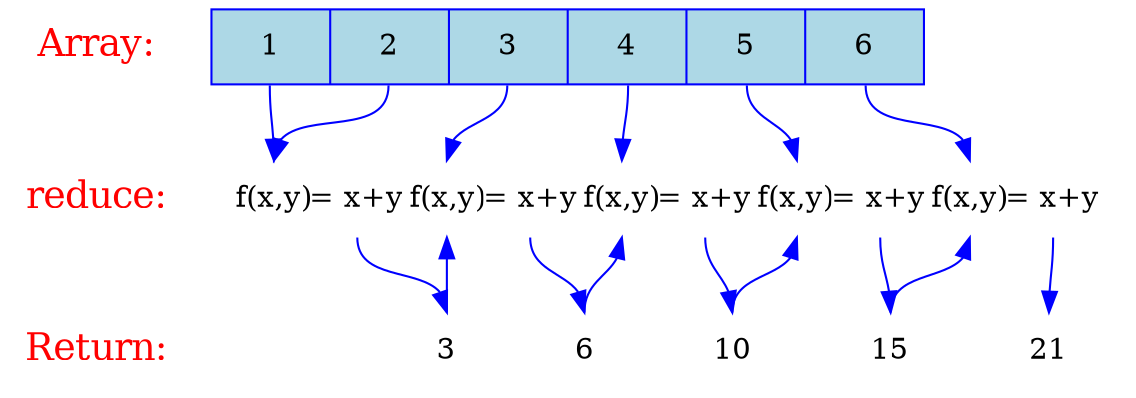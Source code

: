 digraph {
  node [shape=plaintext, fontcolor=red, fontsize=18];
  "Array:" -> "reduce:" -> "Return:" [color=white];

  node [shape=record, fontcolor=black, fontsize=14, width=4.75, fixedsize=true];
  values [label="<v0> 1 | <v1> 2 | <v2> 3 | <v3> 4 | <v4> 5 | <v5> 6", color=blue, fillcolor=lightblue, style=filled];
  functions [label="<f0> f(x,y) | <f1> = x+y |   | <f2> f(x,y) | <f3> = x+y |   | <f4> f(x,y) | <f5> = x+y |   | <f6> f(x,y) | <f7> = x+y |   | <f8> f(x,y) | <f9> = x+y", color=white, width=5.75];
  results [label="<r0> 3 | <r1> 6 | <r2> 10 | <r3> 15 | <r4> 21", color=white, width=5];

  { rank=same; "Array:"; values }
  { rank=same; "reduce:"; functions }
  { rank=same; "Return:"; results }

  edge [color=blue];
  values:v0 -> functions:f0;
  values:v1 -> functions:f0;
  values:v2 -> functions:f2;
  values:v3 -> functions:f4;
  values:v4 -> functions:f6;
  values:v5 -> functions:f8;
  functions:f1 -> results:r0;
  functions:f3 -> results:r1;
  functions:f5 -> results:r2;
  functions:f7 -> results:r3;
  functions:f9 -> results:r4;
  results:r0 -> functions:f2;
  results:r1 -> functions:f4;
  results:r2 -> functions:f6;
  results:r3 -> functions:f8;
}